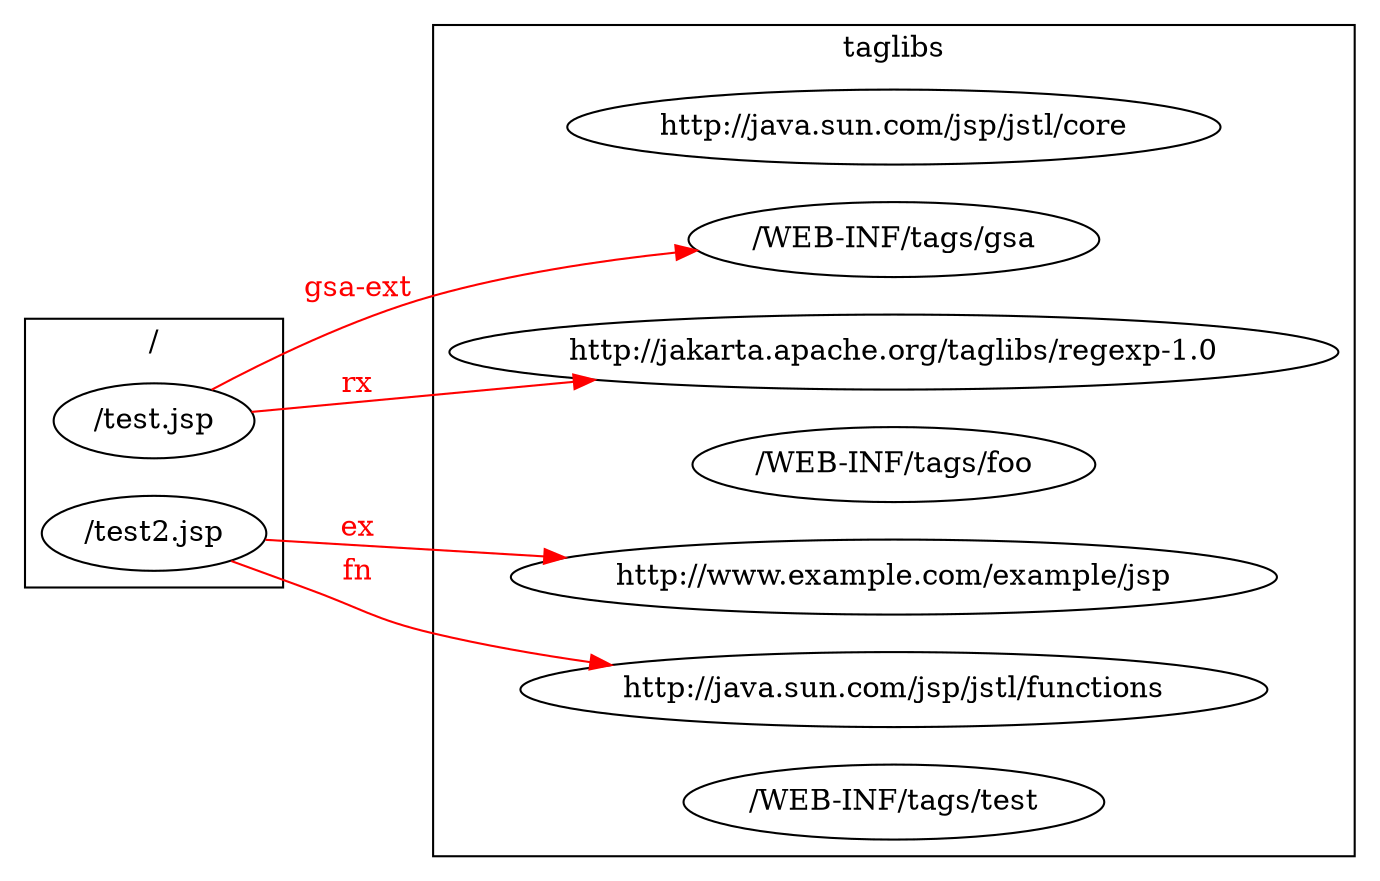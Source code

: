digraph {
	rankdir=LR;
	
	subgraph cluster_taglibs {
		label = "taglibs"
		
		"http://java.sun.com/jsp/jstl/core"
		"http://www.example.com/example/jsp"
		"http://java.sun.com/jsp/jstl/functions"
		"/WEB-INF/tags/foo"
		"/WEB-INF/tags/gsa"
		"http://jakarta.apache.org/taglibs/regexp-1.0"
		"/WEB-INF/tags/test"
	}
	
	subgraph cluster_webapp {
		label = "/"
		
		"/test.jsp" -> "/WEB-INF/tags/gsa" [color=red, label=<<FONT COLOR="red">gsa-ext</FONT>>]
		"/test.jsp" -> "http://jakarta.apache.org/taglibs/regexp-1.0" [color=red, label=<<FONT COLOR="red">rx</FONT>>]
		"/test2.jsp" -> "http://www.example.com/example/jsp" [color=red, label=<<FONT COLOR="red">ex</FONT>>]
		"/test2.jsp" -> "http://java.sun.com/jsp/jstl/functions" [color=red, label=<<FONT COLOR="red">fn</FONT>>]
	}
}
